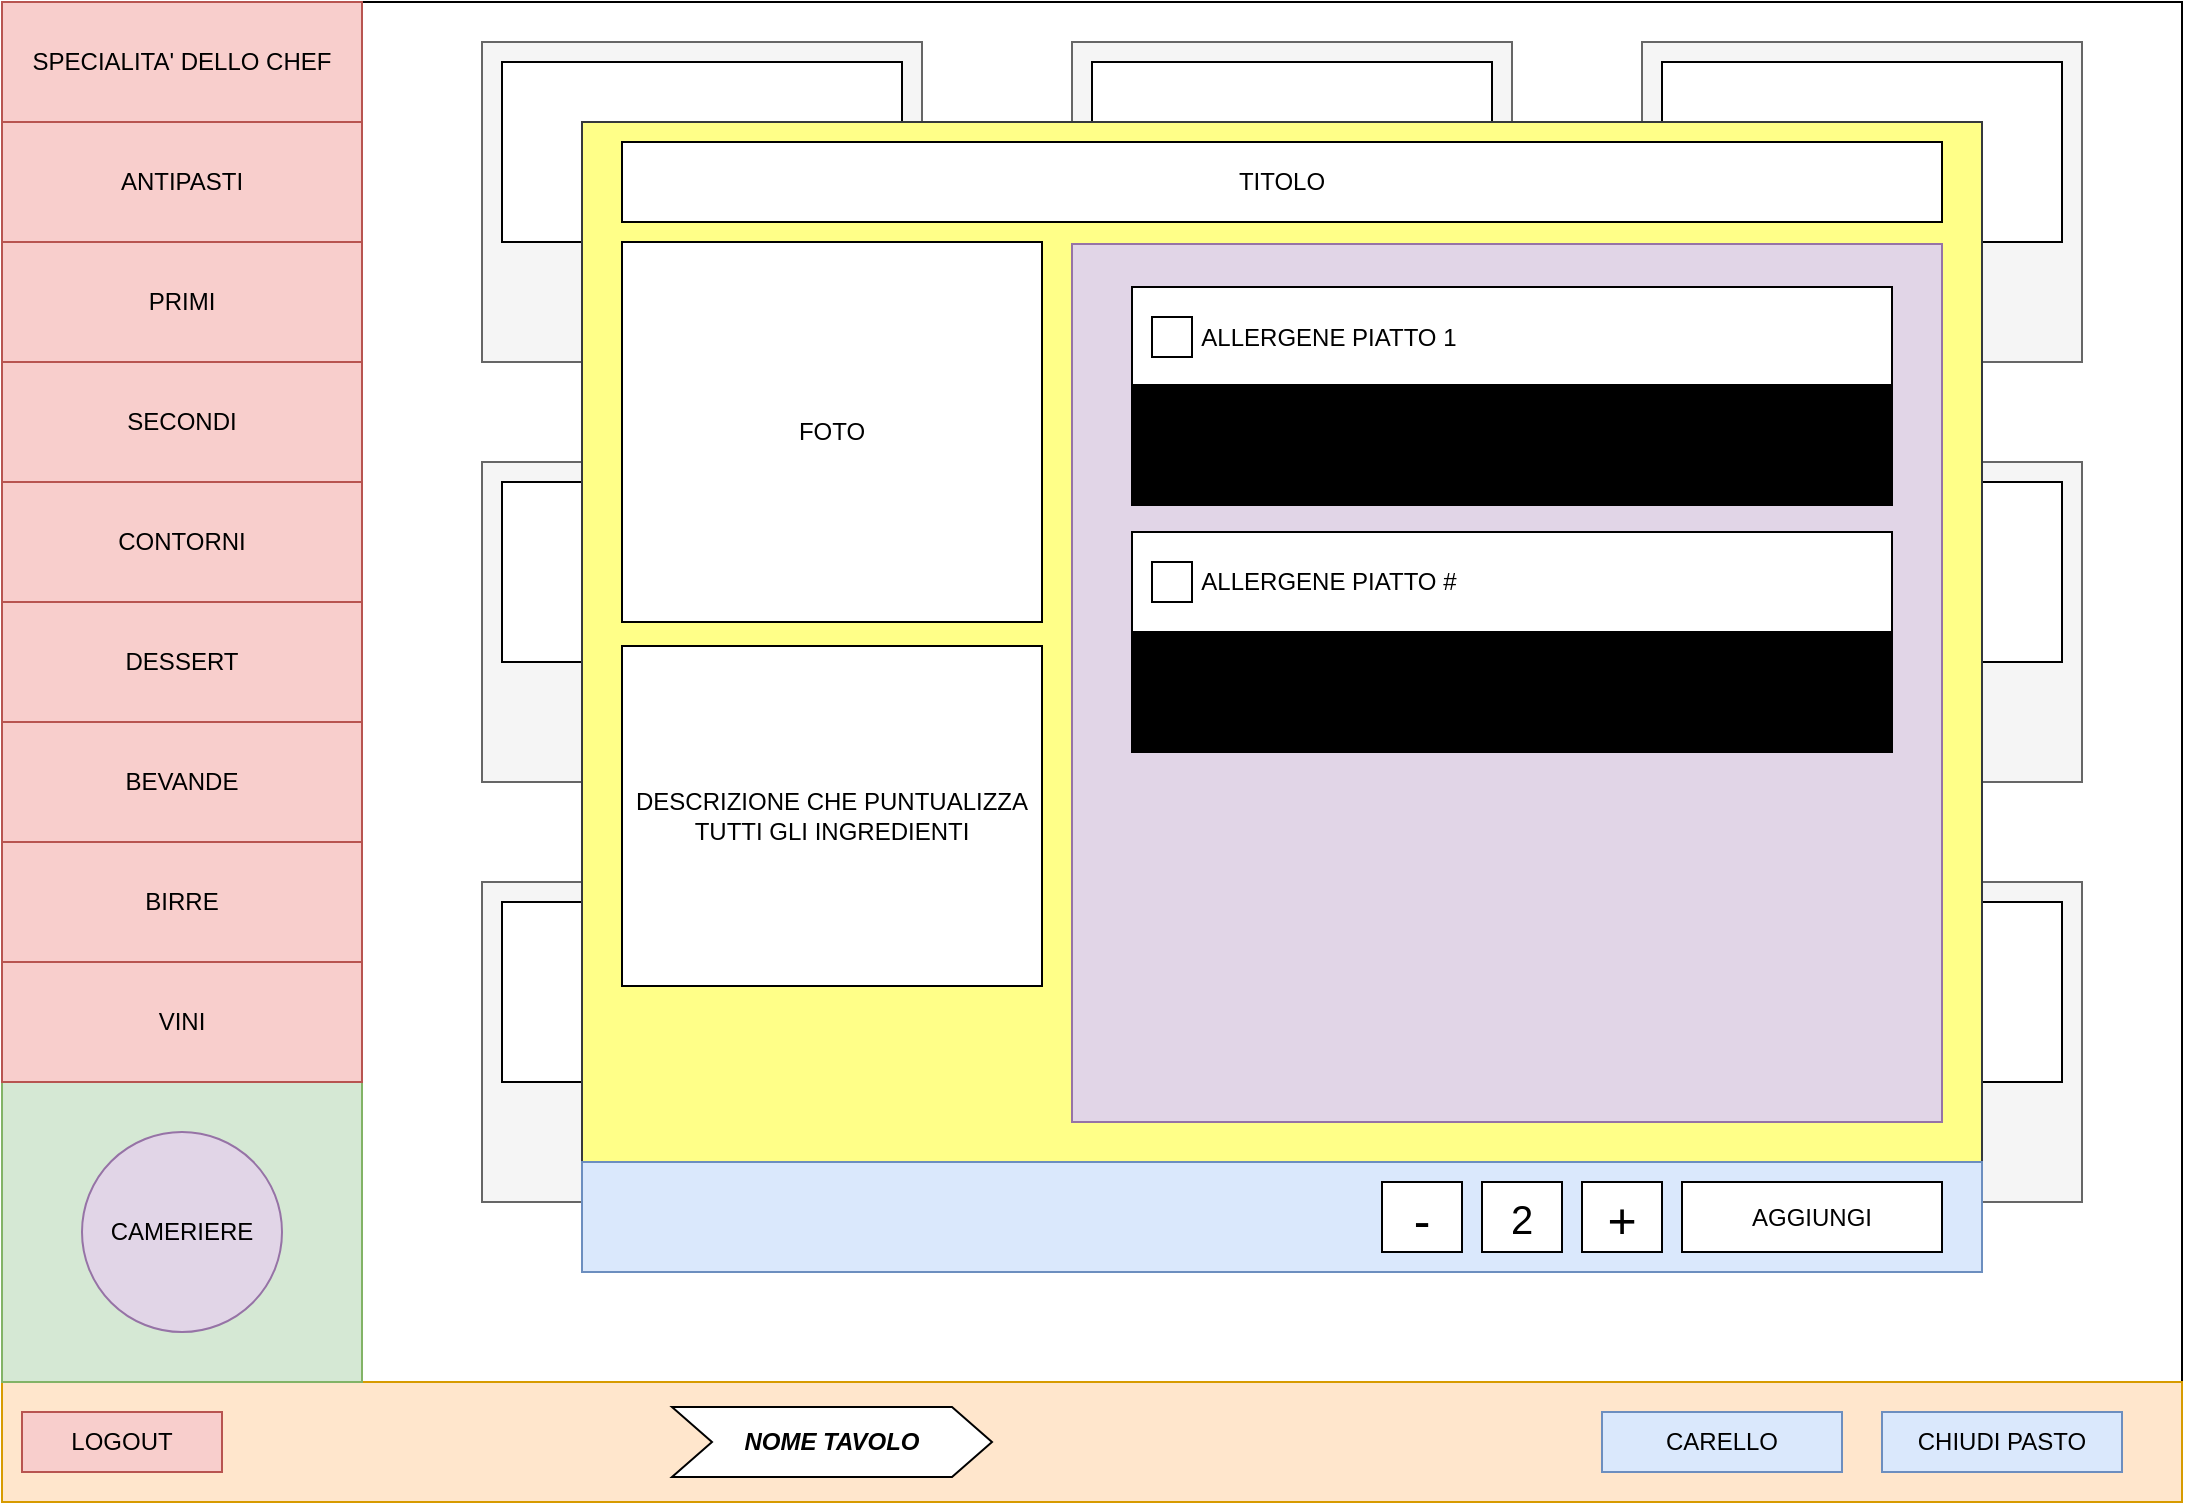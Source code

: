 <mxfile version="12.3.2" type="device" pages="1"><diagram id="OBZ8SxfYH2JzZAfBXlym" name="Page-1"><mxGraphModel dx="1092" dy="728" grid="1" gridSize="10" guides="1" tooltips="1" connect="1" arrows="1" fold="1" page="1" pageScale="1" pageWidth="1169" pageHeight="827" math="0" shadow="0"><root><mxCell id="0"/><mxCell id="1" parent="0"/><mxCell id="TUTbHYZGlbEHMhqk19Zc-1" value="" style="rounded=0;whiteSpace=wrap;html=1;" parent="1" vertex="1"><mxGeometry x="40" y="40" width="1090" height="750" as="geometry"/></mxCell><mxCell id="TUTbHYZGlbEHMhqk19Zc-3" value="" style="rounded=0;whiteSpace=wrap;html=1;fillColor=#ffe6cc;strokeColor=#d79b00;" parent="1" vertex="1"><mxGeometry x="40" y="730" width="1090" height="60" as="geometry"/></mxCell><mxCell id="TUTbHYZGlbEHMhqk19Zc-4" value="CARELLO" style="rounded=0;whiteSpace=wrap;html=1;fillColor=#dae8fc;strokeColor=#6c8ebf;" parent="1" vertex="1"><mxGeometry x="840" y="745" width="120" height="30" as="geometry"/></mxCell><mxCell id="TUTbHYZGlbEHMhqk19Zc-5" value="CHIUDI PASTO" style="rounded=0;whiteSpace=wrap;html=1;fillColor=#dae8fc;strokeColor=#6c8ebf;" parent="1" vertex="1"><mxGeometry x="980" y="745" width="120" height="30" as="geometry"/></mxCell><mxCell id="TUTbHYZGlbEHMhqk19Zc-6" value="" style="rounded=0;whiteSpace=wrap;html=1;fillColor=#d5e8d4;strokeColor=#82b366;" parent="1" vertex="1"><mxGeometry x="40" y="40" width="180" height="690" as="geometry"/></mxCell><mxCell id="TUTbHYZGlbEHMhqk19Zc-8" value="ANTIPASTI" style="rounded=0;whiteSpace=wrap;html=1;fillColor=#f8cecc;strokeColor=#b85450;" parent="1" vertex="1"><mxGeometry x="40" y="100" width="180" height="60" as="geometry"/></mxCell><mxCell id="TUTbHYZGlbEHMhqk19Zc-9" value="PRIMI" style="rounded=0;whiteSpace=wrap;html=1;fillColor=#f8cecc;strokeColor=#b85450;" parent="1" vertex="1"><mxGeometry x="40" y="160" width="180" height="60" as="geometry"/></mxCell><mxCell id="TUTbHYZGlbEHMhqk19Zc-10" value="SPECIALITA' DELLO CHEF" style="rounded=0;whiteSpace=wrap;html=1;fillColor=#f8cecc;strokeColor=#b85450;" parent="1" vertex="1"><mxGeometry x="40" y="40" width="180" height="60" as="geometry"/></mxCell><mxCell id="TUTbHYZGlbEHMhqk19Zc-11" value="SECONDI" style="rounded=0;whiteSpace=wrap;html=1;fillColor=#f8cecc;strokeColor=#b85450;" parent="1" vertex="1"><mxGeometry x="40" y="220" width="180" height="60" as="geometry"/></mxCell><mxCell id="TUTbHYZGlbEHMhqk19Zc-12" value="DESSERT" style="rounded=0;whiteSpace=wrap;html=1;fillColor=#f8cecc;strokeColor=#b85450;" parent="1" vertex="1"><mxGeometry x="40" y="340" width="180" height="60" as="geometry"/></mxCell><mxCell id="TUTbHYZGlbEHMhqk19Zc-13" value="BEVANDE" style="rounded=0;whiteSpace=wrap;html=1;fillColor=#f8cecc;strokeColor=#b85450;" parent="1" vertex="1"><mxGeometry x="40" y="400" width="180" height="60" as="geometry"/></mxCell><mxCell id="TUTbHYZGlbEHMhqk19Zc-14" value="BIRRE" style="rounded=0;whiteSpace=wrap;html=1;fillColor=#f8cecc;strokeColor=#b85450;" parent="1" vertex="1"><mxGeometry x="40" y="460" width="180" height="60" as="geometry"/></mxCell><mxCell id="TUTbHYZGlbEHMhqk19Zc-15" value="&lt;br&gt;&lt;br&gt;&lt;br&gt;&lt;br&gt;&lt;br&gt;&lt;br&gt;&lt;br&gt;PIATTO 1" style="rounded=0;whiteSpace=wrap;html=1;fillColor=#f5f5f5;strokeColor=#666666;fontColor=#333333;" parent="1" vertex="1"><mxGeometry x="280" y="60" width="220" height="160" as="geometry"/></mxCell><mxCell id="TUTbHYZGlbEHMhqk19Zc-17" value="FOTO" style="rounded=0;whiteSpace=wrap;html=1;" parent="1" vertex="1"><mxGeometry x="290" y="70" width="200" height="90" as="geometry"/></mxCell><mxCell id="TUTbHYZGlbEHMhqk19Zc-19" value="&lt;br&gt;&lt;br&gt;&lt;br&gt;&lt;br&gt;&lt;br&gt;&lt;br&gt;&lt;br&gt;PIATTO 2" style="rounded=0;whiteSpace=wrap;html=1;fillColor=#f5f5f5;strokeColor=#666666;fontColor=#333333;" parent="1" vertex="1"><mxGeometry x="575" y="60" width="220" height="160" as="geometry"/></mxCell><mxCell id="TUTbHYZGlbEHMhqk19Zc-20" value="FOTO" style="rounded=0;whiteSpace=wrap;html=1;" parent="1" vertex="1"><mxGeometry x="585" y="70" width="200" height="90" as="geometry"/></mxCell><mxCell id="TUTbHYZGlbEHMhqk19Zc-21" value="&lt;br&gt;&lt;br&gt;&lt;br&gt;&lt;br&gt;&lt;br&gt;&lt;br&gt;&lt;br&gt;PIATTO 3" style="rounded=0;whiteSpace=wrap;html=1;fillColor=#f5f5f5;strokeColor=#666666;fontColor=#333333;" parent="1" vertex="1"><mxGeometry x="860" y="60" width="220" height="160" as="geometry"/></mxCell><mxCell id="TUTbHYZGlbEHMhqk19Zc-22" value="FOTO" style="rounded=0;whiteSpace=wrap;html=1;" parent="1" vertex="1"><mxGeometry x="870" y="70" width="200" height="90" as="geometry"/></mxCell><mxCell id="TUTbHYZGlbEHMhqk19Zc-23" value="&lt;br&gt;&lt;br&gt;&lt;br&gt;&lt;br&gt;&lt;br&gt;&lt;br&gt;&lt;br&gt;PIATTO 4" style="rounded=0;whiteSpace=wrap;html=1;fillColor=#f5f5f5;strokeColor=#666666;fontColor=#333333;" parent="1" vertex="1"><mxGeometry x="280" y="270" width="220" height="160" as="geometry"/></mxCell><mxCell id="TUTbHYZGlbEHMhqk19Zc-24" value="FOTO" style="rounded=0;whiteSpace=wrap;html=1;" parent="1" vertex="1"><mxGeometry x="290" y="280" width="200" height="90" as="geometry"/></mxCell><mxCell id="TUTbHYZGlbEHMhqk19Zc-25" value="&lt;br&gt;&lt;br&gt;&lt;br&gt;&lt;br&gt;&lt;br&gt;&lt;br&gt;&lt;br&gt;PIATTO 5" style="rounded=0;whiteSpace=wrap;html=1;fillColor=#f5f5f5;strokeColor=#666666;fontColor=#333333;" parent="1" vertex="1"><mxGeometry x="575" y="270" width="220" height="160" as="geometry"/></mxCell><mxCell id="TUTbHYZGlbEHMhqk19Zc-26" value="FOTO" style="rounded=0;whiteSpace=wrap;html=1;" parent="1" vertex="1"><mxGeometry x="585" y="280" width="200" height="90" as="geometry"/></mxCell><mxCell id="TUTbHYZGlbEHMhqk19Zc-27" value="&lt;br&gt;&lt;br&gt;&lt;br&gt;&lt;br&gt;&lt;br&gt;&lt;br&gt;&lt;br&gt;PIATTO 6" style="rounded=0;whiteSpace=wrap;html=1;fillColor=#f5f5f5;strokeColor=#666666;fontColor=#333333;" parent="1" vertex="1"><mxGeometry x="860" y="270" width="220" height="160" as="geometry"/></mxCell><mxCell id="TUTbHYZGlbEHMhqk19Zc-28" value="FOTO" style="rounded=0;whiteSpace=wrap;html=1;" parent="1" vertex="1"><mxGeometry x="870" y="280" width="200" height="90" as="geometry"/></mxCell><mxCell id="TUTbHYZGlbEHMhqk19Zc-29" value="&lt;br&gt;&lt;br&gt;&lt;br&gt;&lt;br&gt;&lt;br&gt;&lt;br&gt;&lt;br&gt;PIATTO 7" style="rounded=0;whiteSpace=wrap;html=1;fillColor=#f5f5f5;strokeColor=#666666;fontColor=#333333;" parent="1" vertex="1"><mxGeometry x="280" y="480" width="220" height="160" as="geometry"/></mxCell><mxCell id="TUTbHYZGlbEHMhqk19Zc-30" value="FOTO" style="rounded=0;whiteSpace=wrap;html=1;" parent="1" vertex="1"><mxGeometry x="290" y="490" width="200" height="90" as="geometry"/></mxCell><mxCell id="TUTbHYZGlbEHMhqk19Zc-31" value="&lt;br&gt;&lt;br&gt;&lt;br&gt;&lt;br&gt;&lt;br&gt;&lt;br&gt;&lt;br&gt;PIATTO 8" style="rounded=0;whiteSpace=wrap;html=1;fillColor=#f5f5f5;strokeColor=#666666;fontColor=#333333;" parent="1" vertex="1"><mxGeometry x="575" y="480" width="220" height="160" as="geometry"/></mxCell><mxCell id="TUTbHYZGlbEHMhqk19Zc-32" value="FOTO" style="rounded=0;whiteSpace=wrap;html=1;" parent="1" vertex="1"><mxGeometry x="585" y="490" width="200" height="90" as="geometry"/></mxCell><mxCell id="TUTbHYZGlbEHMhqk19Zc-33" value="&lt;br&gt;&lt;br&gt;&lt;br&gt;&lt;br&gt;&lt;br&gt;&lt;br&gt;&lt;br&gt;PIATTO 9" style="rounded=0;whiteSpace=wrap;html=1;fillColor=#f5f5f5;strokeColor=#666666;fontColor=#333333;" parent="1" vertex="1"><mxGeometry x="860" y="480" width="220" height="160" as="geometry"/></mxCell><mxCell id="TUTbHYZGlbEHMhqk19Zc-34" value="FOTO" style="rounded=0;whiteSpace=wrap;html=1;" parent="1" vertex="1"><mxGeometry x="870" y="490" width="200" height="90" as="geometry"/></mxCell><mxCell id="TUTbHYZGlbEHMhqk19Zc-36" value="CAMERIERE" style="ellipse;whiteSpace=wrap;html=1;aspect=fixed;fillColor=#e1d5e7;strokeColor=#9673a6;" parent="1" vertex="1"><mxGeometry x="80" y="605" width="100" height="100" as="geometry"/></mxCell><mxCell id="TUTbHYZGlbEHMhqk19Zc-37" value="&lt;b&gt;&lt;i&gt;NOME TAVOLO&lt;/i&gt;&lt;/b&gt;" style="shape=step;perimeter=stepPerimeter;whiteSpace=wrap;html=1;fixedSize=1;" parent="1" vertex="1"><mxGeometry x="375" y="742.5" width="160" height="35" as="geometry"/></mxCell><mxCell id="TUTbHYZGlbEHMhqk19Zc-38" value="VINI" style="rounded=0;whiteSpace=wrap;html=1;fillColor=#f8cecc;strokeColor=#b85450;" parent="1" vertex="1"><mxGeometry x="40" y="520" width="180" height="60" as="geometry"/></mxCell><mxCell id="TUTbHYZGlbEHMhqk19Zc-39" value="CONTORNI" style="rounded=0;whiteSpace=wrap;html=1;fillColor=#f8cecc;strokeColor=#b85450;" parent="1" vertex="1"><mxGeometry x="40" y="280" width="180" height="60" as="geometry"/></mxCell><mxCell id="TUTbHYZGlbEHMhqk19Zc-42" value="" style="rounded=0;whiteSpace=wrap;html=1;fillColor=#ffff88;strokeColor=#36393d;" parent="1" vertex="1"><mxGeometry x="330" y="100" width="700" height="575" as="geometry"/></mxCell><mxCell id="TUTbHYZGlbEHMhqk19Zc-43" value="FOTO" style="rounded=0;whiteSpace=wrap;html=1;" parent="1" vertex="1"><mxGeometry x="350" y="160" width="210" height="190" as="geometry"/></mxCell><mxCell id="TUTbHYZGlbEHMhqk19Zc-44" value="TITOLO" style="rounded=0;whiteSpace=wrap;html=1;" parent="1" vertex="1"><mxGeometry x="350" y="110" width="660" height="40" as="geometry"/></mxCell><mxCell id="TUTbHYZGlbEHMhqk19Zc-48" value="DESCRIZIONE CHE PUNTUALIZZA TUTTI GLI INGREDIENTI" style="rounded=0;whiteSpace=wrap;html=1;" parent="1" vertex="1"><mxGeometry x="350" y="362" width="210" height="170" as="geometry"/></mxCell><mxCell id="TUTbHYZGlbEHMhqk19Zc-64" value="" style="whiteSpace=wrap;html=1;aspect=fixed;" parent="1" vertex="1"><mxGeometry x="605" y="432.5" width="20" height="20" as="geometry"/></mxCell><mxCell id="TUTbHYZGlbEHMhqk19Zc-66" value="" style="rounded=0;whiteSpace=wrap;html=1;fillColor=#dae8fc;strokeColor=#6c8ebf;" parent="1" vertex="1"><mxGeometry x="330" y="620" width="700" height="55" as="geometry"/></mxCell><mxCell id="TUTbHYZGlbEHMhqk19Zc-46" value="AGGIUNGI" style="rounded=0;whiteSpace=wrap;html=1;" parent="1" vertex="1"><mxGeometry x="880" y="630" width="130" height="35" as="geometry"/></mxCell><mxCell id="TUTbHYZGlbEHMhqk19Zc-54" value="&lt;font style=&quot;font-size: 25px&quot;&gt;+&lt;/font&gt;" style="rounded=0;whiteSpace=wrap;html=1;" parent="1" vertex="1"><mxGeometry x="830" y="630" width="40" height="35" as="geometry"/></mxCell><mxCell id="TUTbHYZGlbEHMhqk19Zc-55" value="&lt;font style=&quot;font-size: 20px&quot;&gt;2&lt;/font&gt;" style="rounded=0;whiteSpace=wrap;html=1;" parent="1" vertex="1"><mxGeometry x="780" y="630" width="40" height="35" as="geometry"/></mxCell><mxCell id="TUTbHYZGlbEHMhqk19Zc-53" value="&lt;font style=&quot;font-size: 25px&quot;&gt;-&lt;/font&gt;" style="rounded=0;whiteSpace=wrap;html=1;" parent="1" vertex="1"><mxGeometry x="730" y="630" width="40" height="35" as="geometry"/></mxCell><mxCell id="TUTbHYZGlbEHMhqk19Zc-68" value="" style="rounded=0;whiteSpace=wrap;html=1;strokeColor=#9673a6;fillColor=#e1d5e7;" parent="1" vertex="1"><mxGeometry x="575" y="161" width="435" height="439" as="geometry"/></mxCell><mxCell id="TUTbHYZGlbEHMhqk19Zc-60" value="&amp;nbsp; &amp;nbsp; &amp;nbsp; &amp;nbsp; &amp;nbsp; ALLERGENE PIATTO 1" style="rounded=0;whiteSpace=wrap;html=1;align=left;" parent="1" vertex="1"><mxGeometry x="605" y="182.5" width="380" height="50" as="geometry"/></mxCell><mxCell id="TUTbHYZGlbEHMhqk19Zc-61" value="" style="whiteSpace=wrap;html=1;aspect=fixed;" parent="1" vertex="1"><mxGeometry x="615" y="197.5" width="20" height="20" as="geometry"/></mxCell><mxCell id="TUTbHYZGlbEHMhqk19Zc-63" value="&amp;nbsp; &amp;nbsp; &amp;nbsp; &amp;nbsp; &amp;nbsp; ALLERGENE PIATTO #" style="rounded=0;whiteSpace=wrap;html=1;align=left;" parent="1" vertex="1"><mxGeometry x="605" y="305" width="380" height="50" as="geometry"/></mxCell><mxCell id="TUTbHYZGlbEHMhqk19Zc-65" value="" style="rounded=0;whiteSpace=wrap;html=1;fillColor=#000000;strokeColor=#000000;fontColor=#333333;" parent="1" vertex="1"><mxGeometry x="605" y="355" width="380" height="60" as="geometry"/></mxCell><mxCell id="TUTbHYZGlbEHMhqk19Zc-67" value="" style="rounded=0;whiteSpace=wrap;html=1;fillColor=#000000;strokeColor=#000000;fontColor=#333333;" parent="1" vertex="1"><mxGeometry x="605" y="231.5" width="380" height="60" as="geometry"/></mxCell><mxCell id="TUTbHYZGlbEHMhqk19Zc-69" value="" style="whiteSpace=wrap;html=1;aspect=fixed;" parent="1" vertex="1"><mxGeometry x="615" y="320" width="20" height="20" as="geometry"/></mxCell><mxCell id="JhBqt9BXq44hV6lhwR5u-1" value="LOGOUT" style="rounded=0;whiteSpace=wrap;html=1;fillColor=#f8cecc;strokeColor=#b85450;" vertex="1" parent="1"><mxGeometry x="50" y="745" width="100" height="30" as="geometry"/></mxCell></root></mxGraphModel></diagram></mxfile>